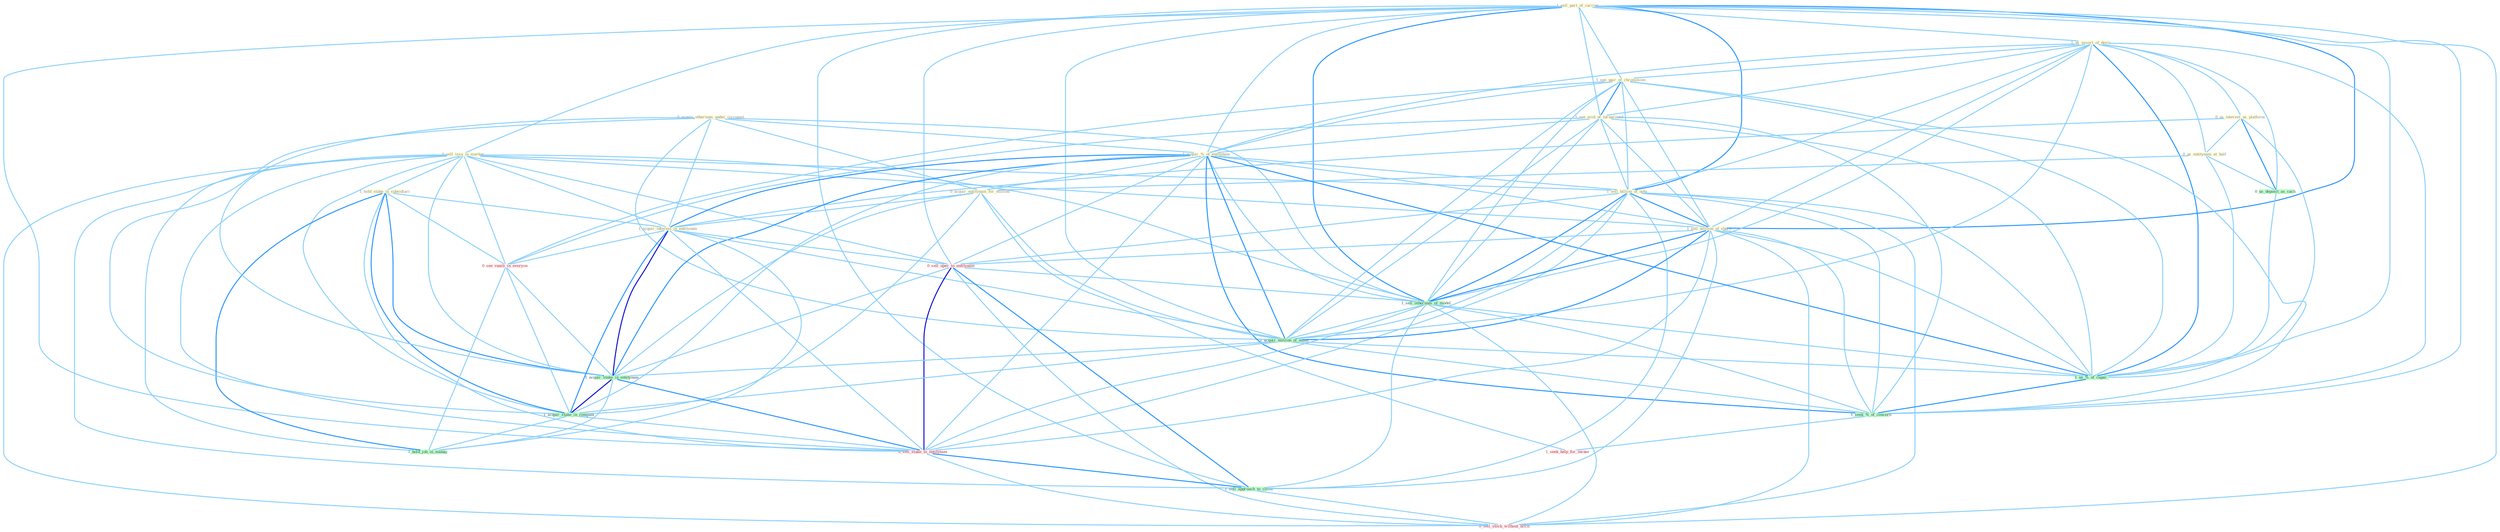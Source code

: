 Graph G{ 
    node
    [shape=polygon,style=filled,width=.5,height=.06,color="#BDFCC9",fixedsize=true,fontsize=4,
    fontcolor="#2f4f4f"];
    {node
    [color="#ffffe0", fontcolor="#8b7d6b"] "1_sell_part_of_carrier " "0_sell_issu_in_market " "1_us_assort_of_devic " "0_us_interest_as_platform " "1_hold_stake_in_subsidiari " "0_us_entitynam_at_half " "1_see_pair_of_chromosom " "0_acquir_othernum_under_circumst " "1_see_evid_of_turnaround " "1_acquir_%_of_entitynam " "0_acquir_entitynam_for_million " "1_acquir_interest_in_entitynam " "1_sell_billion_of_note " "1_sell_million_of_share "}
{node [color="#fff0f5", fontcolor="#b22222"] "0_sell_oper_to_entitynam " "0_see_vaniti_in_everyon " "0_sell_stake_to_entitynam " "0_sell_stock_without_hitch " "1_seek_help_for_owner "}
edge [color="#B0E2FF"];

	"1_sell_part_of_carrier " -- "0_sell_issu_in_market " [w="1", color="#87cefa" ];
	"1_sell_part_of_carrier " -- "1_us_assort_of_devic " [w="1", color="#87cefa" ];
	"1_sell_part_of_carrier " -- "1_see_pair_of_chromosom " [w="1", color="#87cefa" ];
	"1_sell_part_of_carrier " -- "1_see_evid_of_turnaround " [w="1", color="#87cefa" ];
	"1_sell_part_of_carrier " -- "1_acquir_%_of_entitynam " [w="1", color="#87cefa" ];
	"1_sell_part_of_carrier " -- "1_sell_billion_of_note " [w="2", color="#1e90ff" , len=0.8];
	"1_sell_part_of_carrier " -- "1_sell_million_of_share " [w="2", color="#1e90ff" , len=0.8];
	"1_sell_part_of_carrier " -- "0_sell_oper_to_entitynam " [w="1", color="#87cefa" ];
	"1_sell_part_of_carrier " -- "1_sell_othernum_of_model " [w="2", color="#1e90ff" , len=0.8];
	"1_sell_part_of_carrier " -- "1_acquir_million_of_asset " [w="1", color="#87cefa" ];
	"1_sell_part_of_carrier " -- "0_sell_stake_to_entitynam " [w="1", color="#87cefa" ];
	"1_sell_part_of_carrier " -- "1_us_%_of_capac " [w="1", color="#87cefa" ];
	"1_sell_part_of_carrier " -- "1_sell_approach_to_client " [w="1", color="#87cefa" ];
	"1_sell_part_of_carrier " -- "0_sell_stock_without_hitch " [w="1", color="#87cefa" ];
	"1_sell_part_of_carrier " -- "1_seek_%_of_concern " [w="1", color="#87cefa" ];
	"0_sell_issu_in_market " -- "1_hold_stake_in_subsidiari " [w="1", color="#87cefa" ];
	"0_sell_issu_in_market " -- "1_acquir_interest_in_entitynam " [w="1", color="#87cefa" ];
	"0_sell_issu_in_market " -- "1_sell_billion_of_note " [w="1", color="#87cefa" ];
	"0_sell_issu_in_market " -- "1_sell_million_of_share " [w="1", color="#87cefa" ];
	"0_sell_issu_in_market " -- "0_sell_oper_to_entitynam " [w="1", color="#87cefa" ];
	"0_sell_issu_in_market " -- "1_sell_othernum_of_model " [w="1", color="#87cefa" ];
	"0_sell_issu_in_market " -- "0_see_vaniti_in_everyon " [w="1", color="#87cefa" ];
	"0_sell_issu_in_market " -- "1_acquir_stake_in_entitynam " [w="1", color="#87cefa" ];
	"0_sell_issu_in_market " -- "1_acquir_stake_in_compani " [w="1", color="#87cefa" ];
	"0_sell_issu_in_market " -- "0_sell_stake_to_entitynam " [w="1", color="#87cefa" ];
	"0_sell_issu_in_market " -- "1_sell_approach_to_client " [w="1", color="#87cefa" ];
	"0_sell_issu_in_market " -- "1_hold_job_in_manag " [w="1", color="#87cefa" ];
	"0_sell_issu_in_market " -- "0_sell_stock_without_hitch " [w="1", color="#87cefa" ];
	"1_us_assort_of_devic " -- "0_us_interest_as_platform " [w="1", color="#87cefa" ];
	"1_us_assort_of_devic " -- "0_us_entitynam_at_half " [w="1", color="#87cefa" ];
	"1_us_assort_of_devic " -- "1_see_pair_of_chromosom " [w="1", color="#87cefa" ];
	"1_us_assort_of_devic " -- "1_see_evid_of_turnaround " [w="1", color="#87cefa" ];
	"1_us_assort_of_devic " -- "1_acquir_%_of_entitynam " [w="1", color="#87cefa" ];
	"1_us_assort_of_devic " -- "1_sell_billion_of_note " [w="1", color="#87cefa" ];
	"1_us_assort_of_devic " -- "1_sell_million_of_share " [w="1", color="#87cefa" ];
	"1_us_assort_of_devic " -- "1_sell_othernum_of_model " [w="1", color="#87cefa" ];
	"1_us_assort_of_devic " -- "1_acquir_million_of_asset " [w="1", color="#87cefa" ];
	"1_us_assort_of_devic " -- "0_us_deposit_as_cach " [w="1", color="#87cefa" ];
	"1_us_assort_of_devic " -- "1_us_%_of_capac " [w="2", color="#1e90ff" , len=0.8];
	"1_us_assort_of_devic " -- "1_seek_%_of_concern " [w="1", color="#87cefa" ];
	"0_us_interest_as_platform " -- "0_us_entitynam_at_half " [w="1", color="#87cefa" ];
	"0_us_interest_as_platform " -- "1_acquir_interest_in_entitynam " [w="1", color="#87cefa" ];
	"0_us_interest_as_platform " -- "0_us_deposit_as_cach " [w="2", color="#1e90ff" , len=0.8];
	"0_us_interest_as_platform " -- "1_us_%_of_capac " [w="1", color="#87cefa" ];
	"1_hold_stake_in_subsidiari " -- "1_acquir_interest_in_entitynam " [w="1", color="#87cefa" ];
	"1_hold_stake_in_subsidiari " -- "0_see_vaniti_in_everyon " [w="1", color="#87cefa" ];
	"1_hold_stake_in_subsidiari " -- "1_acquir_stake_in_entitynam " [w="2", color="#1e90ff" , len=0.8];
	"1_hold_stake_in_subsidiari " -- "1_acquir_stake_in_compani " [w="2", color="#1e90ff" , len=0.8];
	"1_hold_stake_in_subsidiari " -- "0_sell_stake_to_entitynam " [w="1", color="#87cefa" ];
	"1_hold_stake_in_subsidiari " -- "1_hold_job_in_manag " [w="2", color="#1e90ff" , len=0.8];
	"0_us_entitynam_at_half " -- "0_acquir_entitynam_for_million " [w="1", color="#87cefa" ];
	"0_us_entitynam_at_half " -- "0_us_deposit_as_cach " [w="1", color="#87cefa" ];
	"0_us_entitynam_at_half " -- "1_us_%_of_capac " [w="1", color="#87cefa" ];
	"1_see_pair_of_chromosom " -- "1_see_evid_of_turnaround " [w="2", color="#1e90ff" , len=0.8];
	"1_see_pair_of_chromosom " -- "1_acquir_%_of_entitynam " [w="1", color="#87cefa" ];
	"1_see_pair_of_chromosom " -- "1_sell_billion_of_note " [w="1", color="#87cefa" ];
	"1_see_pair_of_chromosom " -- "1_sell_million_of_share " [w="1", color="#87cefa" ];
	"1_see_pair_of_chromosom " -- "1_sell_othernum_of_model " [w="1", color="#87cefa" ];
	"1_see_pair_of_chromosom " -- "0_see_vaniti_in_everyon " [w="1", color="#87cefa" ];
	"1_see_pair_of_chromosom " -- "1_acquir_million_of_asset " [w="1", color="#87cefa" ];
	"1_see_pair_of_chromosom " -- "1_us_%_of_capac " [w="1", color="#87cefa" ];
	"1_see_pair_of_chromosom " -- "1_seek_%_of_concern " [w="1", color="#87cefa" ];
	"0_acquir_othernum_under_circumst " -- "1_acquir_%_of_entitynam " [w="1", color="#87cefa" ];
	"0_acquir_othernum_under_circumst " -- "0_acquir_entitynam_for_million " [w="1", color="#87cefa" ];
	"0_acquir_othernum_under_circumst " -- "1_acquir_interest_in_entitynam " [w="1", color="#87cefa" ];
	"0_acquir_othernum_under_circumst " -- "1_sell_othernum_of_model " [w="1", color="#87cefa" ];
	"0_acquir_othernum_under_circumst " -- "1_acquir_million_of_asset " [w="1", color="#87cefa" ];
	"0_acquir_othernum_under_circumst " -- "1_acquir_stake_in_entitynam " [w="1", color="#87cefa" ];
	"0_acquir_othernum_under_circumst " -- "1_acquir_stake_in_compani " [w="1", color="#87cefa" ];
	"1_see_evid_of_turnaround " -- "1_acquir_%_of_entitynam " [w="1", color="#87cefa" ];
	"1_see_evid_of_turnaround " -- "1_sell_billion_of_note " [w="1", color="#87cefa" ];
	"1_see_evid_of_turnaround " -- "1_sell_million_of_share " [w="1", color="#87cefa" ];
	"1_see_evid_of_turnaround " -- "1_sell_othernum_of_model " [w="1", color="#87cefa" ];
	"1_see_evid_of_turnaround " -- "0_see_vaniti_in_everyon " [w="1", color="#87cefa" ];
	"1_see_evid_of_turnaround " -- "1_acquir_million_of_asset " [w="1", color="#87cefa" ];
	"1_see_evid_of_turnaround " -- "1_us_%_of_capac " [w="1", color="#87cefa" ];
	"1_see_evid_of_turnaround " -- "1_seek_%_of_concern " [w="1", color="#87cefa" ];
	"1_acquir_%_of_entitynam " -- "0_acquir_entitynam_for_million " [w="1", color="#87cefa" ];
	"1_acquir_%_of_entitynam " -- "1_acquir_interest_in_entitynam " [w="2", color="#1e90ff" , len=0.8];
	"1_acquir_%_of_entitynam " -- "1_sell_billion_of_note " [w="1", color="#87cefa" ];
	"1_acquir_%_of_entitynam " -- "1_sell_million_of_share " [w="1", color="#87cefa" ];
	"1_acquir_%_of_entitynam " -- "0_sell_oper_to_entitynam " [w="1", color="#87cefa" ];
	"1_acquir_%_of_entitynam " -- "1_sell_othernum_of_model " [w="1", color="#87cefa" ];
	"1_acquir_%_of_entitynam " -- "1_acquir_million_of_asset " [w="2", color="#1e90ff" , len=0.8];
	"1_acquir_%_of_entitynam " -- "1_acquir_stake_in_entitynam " [w="2", color="#1e90ff" , len=0.8];
	"1_acquir_%_of_entitynam " -- "1_acquir_stake_in_compani " [w="1", color="#87cefa" ];
	"1_acquir_%_of_entitynam " -- "0_sell_stake_to_entitynam " [w="1", color="#87cefa" ];
	"1_acquir_%_of_entitynam " -- "1_us_%_of_capac " [w="2", color="#1e90ff" , len=0.8];
	"1_acquir_%_of_entitynam " -- "1_seek_%_of_concern " [w="2", color="#1e90ff" , len=0.8];
	"0_acquir_entitynam_for_million " -- "1_acquir_interest_in_entitynam " [w="1", color="#87cefa" ];
	"0_acquir_entitynam_for_million " -- "1_acquir_million_of_asset " [w="1", color="#87cefa" ];
	"0_acquir_entitynam_for_million " -- "1_acquir_stake_in_entitynam " [w="1", color="#87cefa" ];
	"0_acquir_entitynam_for_million " -- "1_acquir_stake_in_compani " [w="1", color="#87cefa" ];
	"0_acquir_entitynam_for_million " -- "1_seek_help_for_owner " [w="1", color="#87cefa" ];
	"1_acquir_interest_in_entitynam " -- "0_sell_oper_to_entitynam " [w="1", color="#87cefa" ];
	"1_acquir_interest_in_entitynam " -- "0_see_vaniti_in_everyon " [w="1", color="#87cefa" ];
	"1_acquir_interest_in_entitynam " -- "1_acquir_million_of_asset " [w="1", color="#87cefa" ];
	"1_acquir_interest_in_entitynam " -- "1_acquir_stake_in_entitynam " [w="3", color="#0000cd" , len=0.6];
	"1_acquir_interest_in_entitynam " -- "1_acquir_stake_in_compani " [w="2", color="#1e90ff" , len=0.8];
	"1_acquir_interest_in_entitynam " -- "0_sell_stake_to_entitynam " [w="1", color="#87cefa" ];
	"1_acquir_interest_in_entitynam " -- "1_hold_job_in_manag " [w="1", color="#87cefa" ];
	"1_sell_billion_of_note " -- "1_sell_million_of_share " [w="2", color="#1e90ff" , len=0.8];
	"1_sell_billion_of_note " -- "0_sell_oper_to_entitynam " [w="1", color="#87cefa" ];
	"1_sell_billion_of_note " -- "1_sell_othernum_of_model " [w="2", color="#1e90ff" , len=0.8];
	"1_sell_billion_of_note " -- "1_acquir_million_of_asset " [w="1", color="#87cefa" ];
	"1_sell_billion_of_note " -- "0_sell_stake_to_entitynam " [w="1", color="#87cefa" ];
	"1_sell_billion_of_note " -- "1_us_%_of_capac " [w="1", color="#87cefa" ];
	"1_sell_billion_of_note " -- "1_sell_approach_to_client " [w="1", color="#87cefa" ];
	"1_sell_billion_of_note " -- "0_sell_stock_without_hitch " [w="1", color="#87cefa" ];
	"1_sell_billion_of_note " -- "1_seek_%_of_concern " [w="1", color="#87cefa" ];
	"1_sell_million_of_share " -- "0_sell_oper_to_entitynam " [w="1", color="#87cefa" ];
	"1_sell_million_of_share " -- "1_sell_othernum_of_model " [w="2", color="#1e90ff" , len=0.8];
	"1_sell_million_of_share " -- "1_acquir_million_of_asset " [w="2", color="#1e90ff" , len=0.8];
	"1_sell_million_of_share " -- "0_sell_stake_to_entitynam " [w="1", color="#87cefa" ];
	"1_sell_million_of_share " -- "1_us_%_of_capac " [w="1", color="#87cefa" ];
	"1_sell_million_of_share " -- "1_sell_approach_to_client " [w="1", color="#87cefa" ];
	"1_sell_million_of_share " -- "0_sell_stock_without_hitch " [w="1", color="#87cefa" ];
	"1_sell_million_of_share " -- "1_seek_%_of_concern " [w="1", color="#87cefa" ];
	"0_sell_oper_to_entitynam " -- "1_sell_othernum_of_model " [w="1", color="#87cefa" ];
	"0_sell_oper_to_entitynam " -- "1_acquir_stake_in_entitynam " [w="1", color="#87cefa" ];
	"0_sell_oper_to_entitynam " -- "0_sell_stake_to_entitynam " [w="3", color="#0000cd" , len=0.6];
	"0_sell_oper_to_entitynam " -- "1_sell_approach_to_client " [w="2", color="#1e90ff" , len=0.8];
	"0_sell_oper_to_entitynam " -- "0_sell_stock_without_hitch " [w="1", color="#87cefa" ];
	"1_sell_othernum_of_model " -- "1_acquir_million_of_asset " [w="1", color="#87cefa" ];
	"1_sell_othernum_of_model " -- "0_sell_stake_to_entitynam " [w="1", color="#87cefa" ];
	"1_sell_othernum_of_model " -- "1_us_%_of_capac " [w="1", color="#87cefa" ];
	"1_sell_othernum_of_model " -- "1_sell_approach_to_client " [w="1", color="#87cefa" ];
	"1_sell_othernum_of_model " -- "0_sell_stock_without_hitch " [w="1", color="#87cefa" ];
	"1_sell_othernum_of_model " -- "1_seek_%_of_concern " [w="1", color="#87cefa" ];
	"0_see_vaniti_in_everyon " -- "1_acquir_stake_in_entitynam " [w="1", color="#87cefa" ];
	"0_see_vaniti_in_everyon " -- "1_acquir_stake_in_compani " [w="1", color="#87cefa" ];
	"0_see_vaniti_in_everyon " -- "1_hold_job_in_manag " [w="1", color="#87cefa" ];
	"1_acquir_million_of_asset " -- "1_acquir_stake_in_entitynam " [w="1", color="#87cefa" ];
	"1_acquir_million_of_asset " -- "1_acquir_stake_in_compani " [w="1", color="#87cefa" ];
	"1_acquir_million_of_asset " -- "1_us_%_of_capac " [w="1", color="#87cefa" ];
	"1_acquir_million_of_asset " -- "1_seek_%_of_concern " [w="1", color="#87cefa" ];
	"0_us_deposit_as_cach " -- "1_us_%_of_capac " [w="1", color="#87cefa" ];
	"1_acquir_stake_in_entitynam " -- "1_acquir_stake_in_compani " [w="3", color="#0000cd" , len=0.6];
	"1_acquir_stake_in_entitynam " -- "0_sell_stake_to_entitynam " [w="2", color="#1e90ff" , len=0.8];
	"1_acquir_stake_in_entitynam " -- "1_hold_job_in_manag " [w="1", color="#87cefa" ];
	"1_acquir_stake_in_compani " -- "0_sell_stake_to_entitynam " [w="1", color="#87cefa" ];
	"1_acquir_stake_in_compani " -- "1_hold_job_in_manag " [w="1", color="#87cefa" ];
	"0_sell_stake_to_entitynam " -- "1_sell_approach_to_client " [w="2", color="#1e90ff" , len=0.8];
	"0_sell_stake_to_entitynam " -- "0_sell_stock_without_hitch " [w="1", color="#87cefa" ];
	"1_us_%_of_capac " -- "1_seek_%_of_concern " [w="2", color="#1e90ff" , len=0.8];
	"1_sell_approach_to_client " -- "0_sell_stock_without_hitch " [w="1", color="#87cefa" ];
	"1_seek_%_of_concern " -- "1_seek_help_for_owner " [w="1", color="#87cefa" ];
}